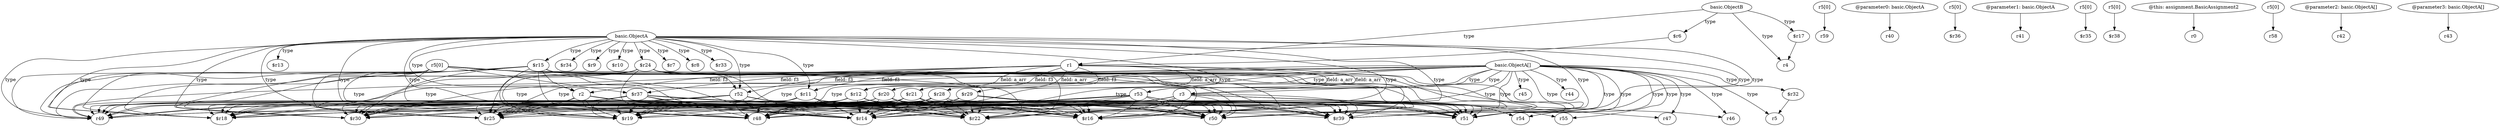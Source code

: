 digraph g {
0[label="r5[0]"]
1[label="r48"]
0->1[label=""]
2[label="basic.ObjectA[]"]
3[label="$r30"]
2->3[label="type"]
4[label="r2"]
5[label="$r18"]
4->5[label=""]
6[label="$r22"]
2->6[label="type"]
7[label="$r37"]
8[label="$r25"]
7->8[label=""]
9[label="$r14"]
4->9[label=""]
10[label="$r20"]
11[label="$r19"]
10->11[label=""]
12[label="$r12"]
12->9[label=""]
13[label="$r15"]
13->4[label=""]
14[label="r53"]
2->14[label="type"]
15[label="basic.ObjectA"]
16[label="$r13"]
15->16[label="type"]
17[label="$r29"]
17->5[label=""]
18[label="basic.ObjectB"]
19[label="r1"]
18->19[label="type"]
20[label="$r28"]
21[label="r51"]
20->21[label=""]
22[label="r3"]
22->8[label=""]
23[label="$r11"]
23->5[label=""]
24[label="$r21"]
24->5[label=""]
25[label="r49"]
10->25[label=""]
26[label="r52"]
26->11[label=""]
26->25[label=""]
19->26[label="field: f3"]
23->9[label=""]
27[label="$r24"]
15->27[label="type"]
15->3[label="type"]
28[label="$r16"]
23->28[label=""]
17->9[label=""]
15->6[label="type"]
29[label="r54"]
14->29[label=""]
24->9[label=""]
14->1[label=""]
30[label="r50"]
20->30[label=""]
20->8[label=""]
13->8[label=""]
14->25[label=""]
15->8[label="type"]
7->6[label=""]
31[label="$r17"]
18->31[label="type"]
2->21[label="type"]
19->10[label="field: f3"]
32[label="$r39"]
13->32[label=""]
15->32[label="type"]
0->3[label=""]
24->8[label=""]
22->32[label=""]
17->8[label=""]
2->29[label="type"]
13->5[label=""]
33[label="r45"]
2->33[label="type"]
2->1[label="type"]
24->32[label=""]
17->32[label=""]
20->3[label=""]
27->26[label=""]
14->11[label=""]
12->5[label=""]
15->26[label="type"]
7->32[label=""]
4->8[label=""]
0->32[label=""]
4->30[label=""]
4->25[label=""]
4->32[label=""]
23->11[label=""]
12->11[label=""]
2->11[label="type"]
10->9[label=""]
22->9[label=""]
34[label="r46"]
2->34[label="type"]
26->1[label=""]
0->7[label=""]
23->8[label=""]
2->30[label="type"]
12->32[label=""]
35[label="r55"]
14->35[label=""]
12->25[label=""]
24->6[label=""]
2->25[label="type"]
12->30[label=""]
27->6[label=""]
14->6[label=""]
22->1[label=""]
17->6[label=""]
0->30[label=""]
0->25[label=""]
20->11[label=""]
14->28[label=""]
17->28[label=""]
24->28[label=""]
27->28[label=""]
2->35[label="type"]
36[label="$r32"]
2->36[label="type"]
27->3[label=""]
15->1[label="type"]
14->5[label=""]
13->30[label=""]
20->32[label=""]
13->25[label=""]
17->3[label=""]
0->11[label=""]
13->1[label=""]
13->9[label=""]
20->1[label=""]
4->11[label=""]
15->25[label="type"]
15->30[label="type"]
22->5[label=""]
24->3[label=""]
22->25[label=""]
14->8[label=""]
23->1[label=""]
22->30[label=""]
37[label="r47"]
22->37[label=""]
7->3[label=""]
12->1[label=""]
10->1[label=""]
7->21[label=""]
20->9[label=""]
27->21[label=""]
2->5[label="type"]
17->21[label=""]
13->11[label=""]
0->9[label=""]
15->11[label="type"]
23->25[label=""]
24->21[label=""]
23->30[label=""]
19->14[label="field: a_arr"]
2->8[label="type"]
26->9[label=""]
12->3[label=""]
22->34[label=""]
4->1[label=""]
0->5[label=""]
2->9[label="type"]
26->8[label=""]
12->6[label=""]
23->6[label=""]
38[label="$r34"]
15->38[label="type"]
39[label="r44"]
2->39[label="type"]
23->3[label=""]
4->3[label=""]
15->28[label="type"]
19->22[label="field: a_arr"]
15->9[label="type"]
10->32[label=""]
15->13[label="type"]
2->37[label="type"]
26->32[label=""]
4->6[label=""]
10->30[label=""]
7->28[label=""]
27->5[label=""]
2->22[label="type"]
40[label="r5[0]"]
41[label="r59"]
40->41[label=""]
42[label="@parameter0: basic.ObjectA"]
43[label="r40"]
42->43[label=""]
26->30[label=""]
27->9[label=""]
22->11[label=""]
26->21[label=""]
20->25[label=""]
15->5[label="type"]
14->30[label=""]
44[label="$r9"]
15->44[label="type"]
45[label="r5[0]"]
46[label="$r36"]
45->46[label=""]
20->5[label=""]
2->28[label="type"]
19->7[label="field: f3"]
22->28[label=""]
47[label="$r6"]
18->47[label="type"]
19->12[label="field: a_arr"]
19->4[label="field: f3"]
27->8[label=""]
48[label="@parameter1: basic.ObjectA"]
49[label="r41"]
48->49[label=""]
12->8[label=""]
10->8[label=""]
50[label="r5[0]"]
51[label="$r35"]
50->51[label=""]
23->32[label=""]
52[label="r5"]
2->52[label="type"]
19->23[label="field: f3"]
53[label="r5[0]"]
54[label="$r38"]
53->54[label=""]
15->4[label="type"]
27->32[label=""]
26->5[label=""]
19->17[label="field: a_arr"]
55[label="@this: assignment.BasicAssignment2"]
56[label="r0"]
55->56[label=""]
19->24[label="field: a_arr"]
14->21[label=""]
10->5[label=""]
10->3[label=""]
22->6[label=""]
7->1[label=""]
0->8[label=""]
57[label="$r10"]
15->57[label="type"]
26->3[label=""]
4->21[label=""]
10->6[label=""]
58[label="r5[0]"]
59[label="r58"]
58->59[label=""]
7->9[label=""]
14->3[label=""]
13->3[label=""]
60[label="r4"]
31->60[label=""]
2->32[label="type"]
13->28[label=""]
61[label="$r7"]
15->61[label="type"]
62[label="@parameter2: basic.ObjectA[]"]
63[label="r42"]
62->63[label=""]
15->23[label="type"]
14->9[label=""]
13->6[label=""]
7->5[label=""]
0->21[label=""]
64[label="$r8"]
15->64[label="type"]
19->20[label="field: f3"]
65[label="@parameter3: basic.ObjectA[]"]
66[label="r43"]
65->66[label=""]
67[label="$r33"]
15->67[label="type"]
26->28[label=""]
47->19[label=""]
14->32[label=""]
22->21[label=""]
15->21[label="type"]
36->52[label=""]
10->21[label=""]
0->6[label=""]
12->21[label=""]
12->28[label=""]
10->28[label=""]
4->28[label=""]
7->11[label=""]
17->1[label=""]
27->1[label=""]
24->1[label=""]
0->28[label=""]
18->60[label="type"]
13->21[label=""]
17->30[label=""]
26->6[label=""]
27->30[label=""]
27->25[label=""]
17->11[label=""]
24->11[label=""]
17->25[label=""]
27->11[label=""]
20->28[label=""]
23->21[label=""]
24->25[label=""]
24->30[label=""]
20->6[label=""]
7->30[label=""]
22->3[label=""]
7->25[label=""]
2->12[label="type"]
}